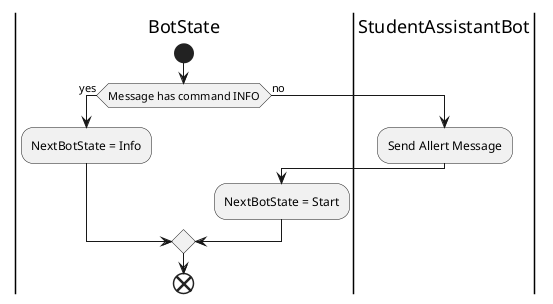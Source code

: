 @startuml
|BotState|
start;
if (Message has command INFO) then (yes)
:NextBotState = Info;
else (no)
|StudentAssistantBot|
:Send Allert Message;
|BotState|
:NextBotState = Start;
endif;
end;
@enduml